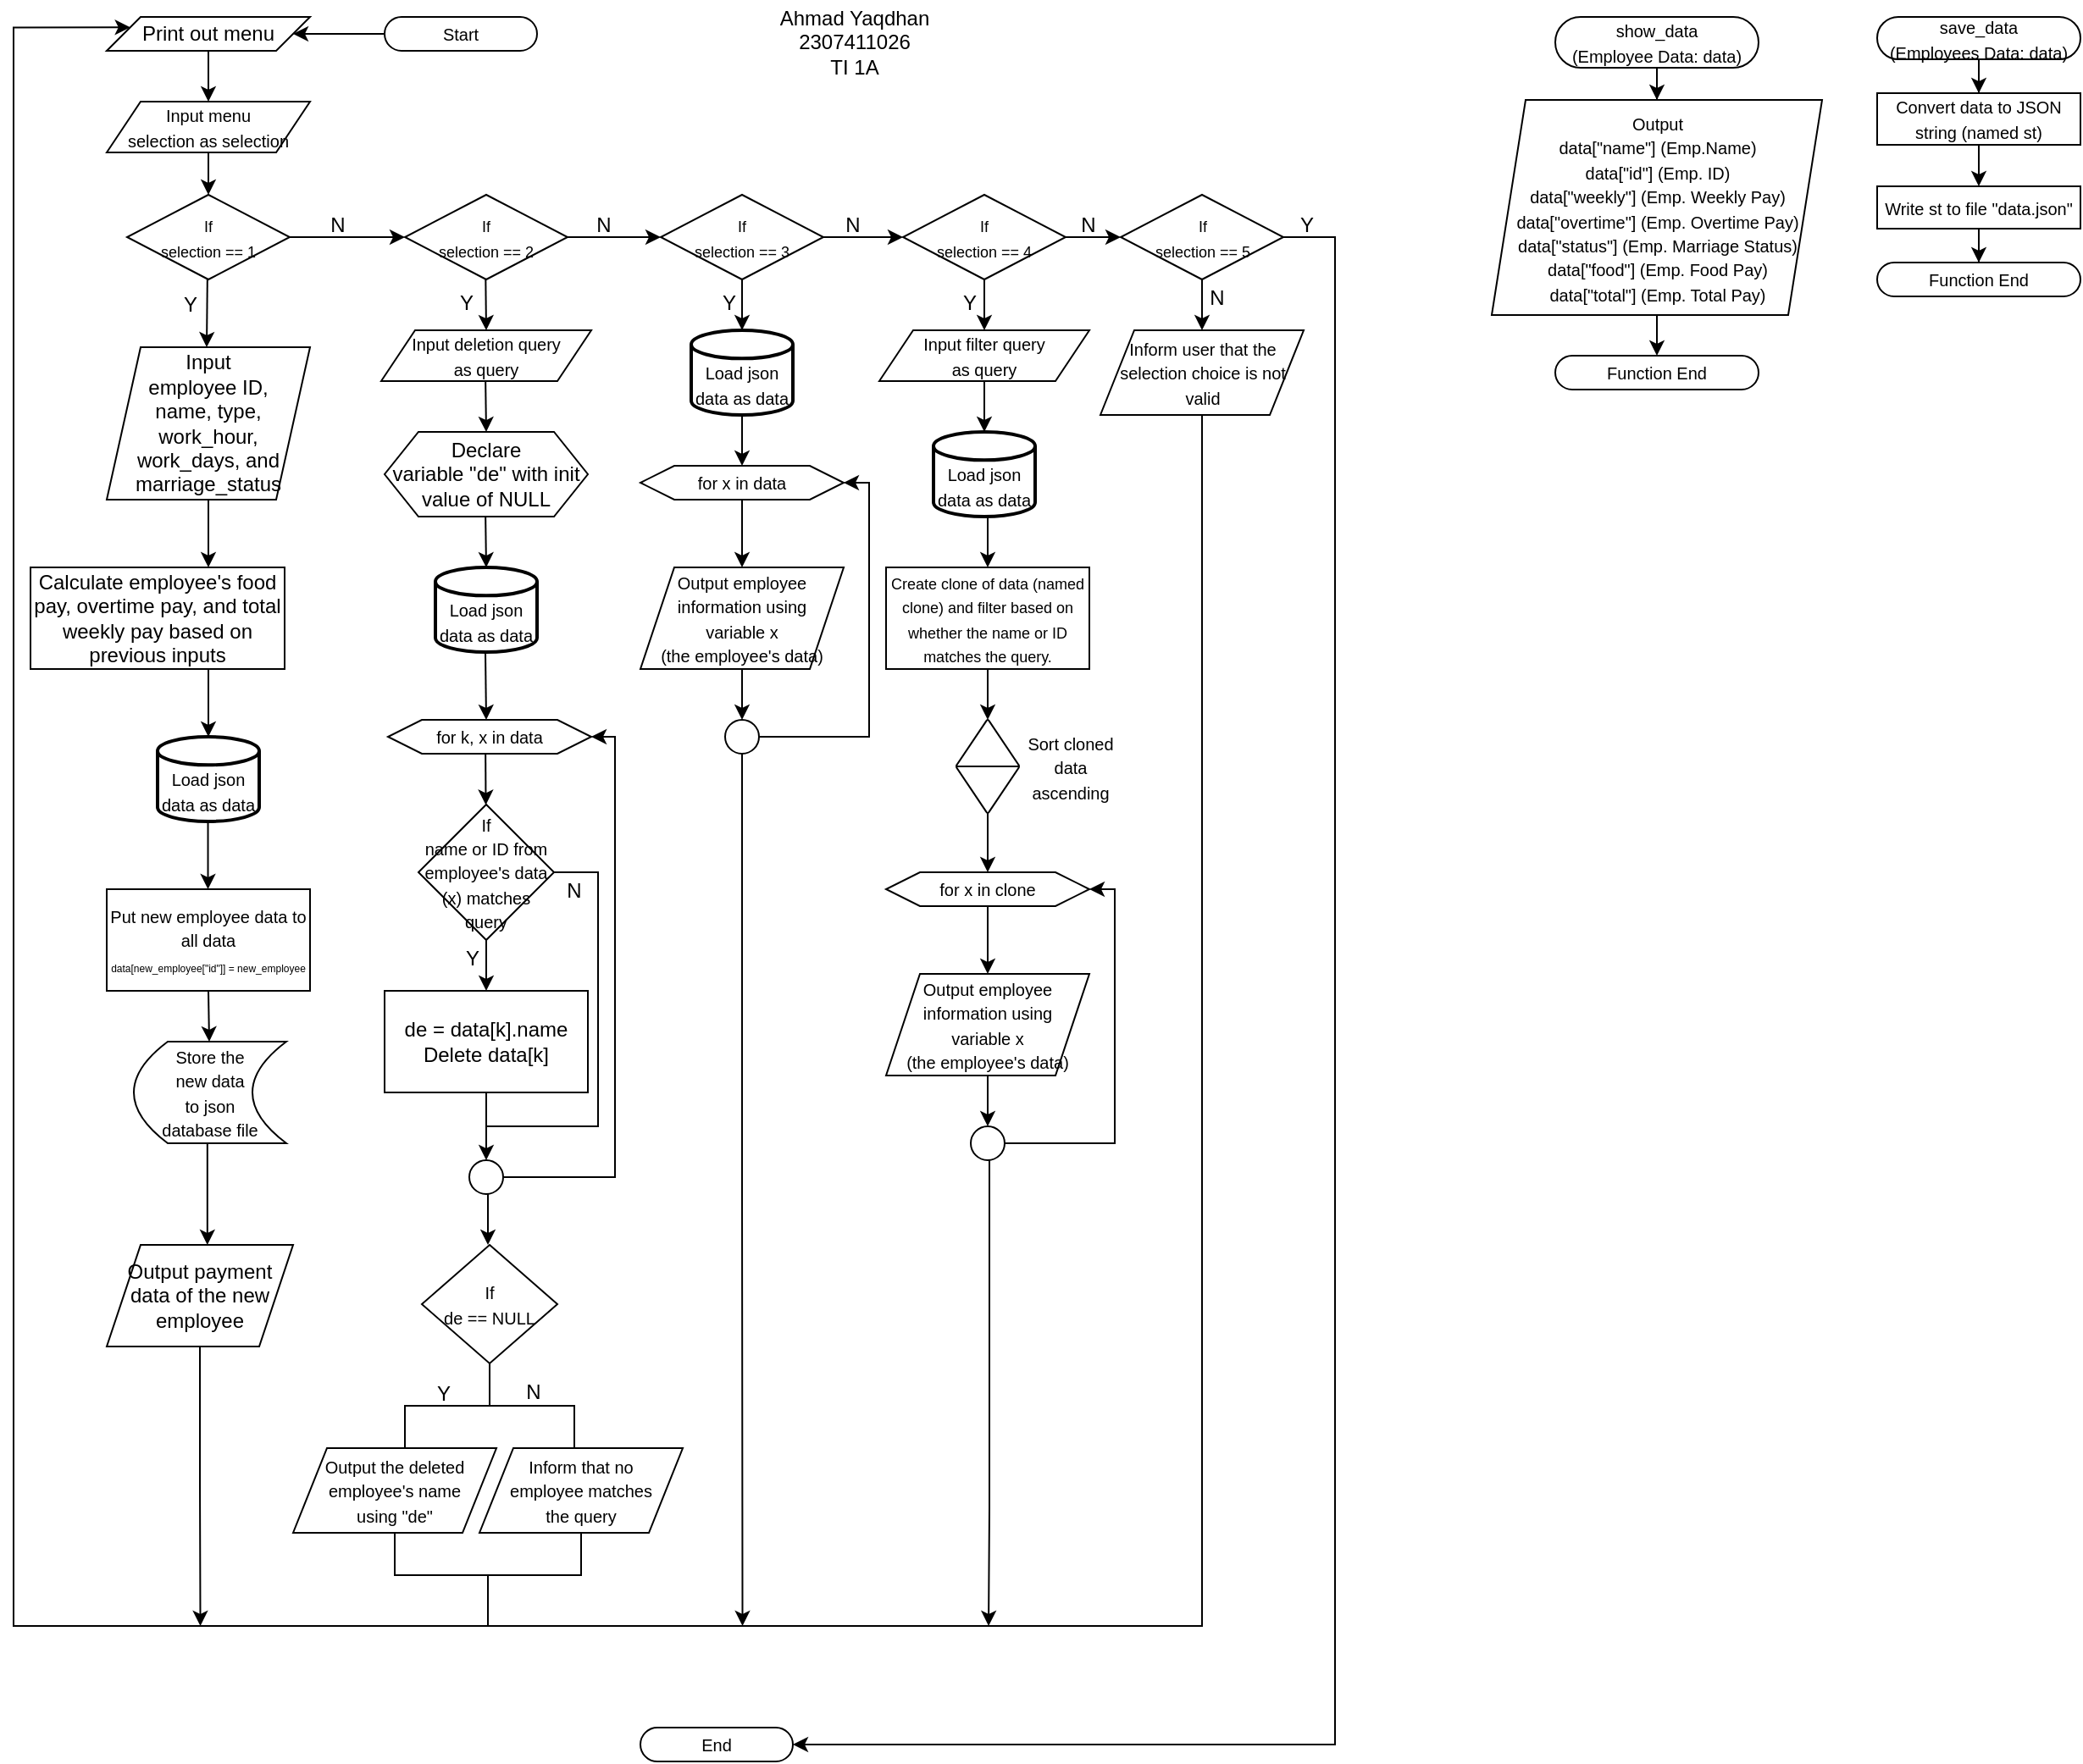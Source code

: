 <mxfile version="23.0.1" type="github">
  <diagram name="Page-1" id="g5vf6OMzk2YphPBEjc7Q">
    <mxGraphModel dx="746" dy="459" grid="1" gridSize="10" guides="1" tooltips="1" connect="1" arrows="1" fold="1" page="1" pageScale="1" pageWidth="850" pageHeight="1100" math="0" shadow="0">
      <root>
        <mxCell id="0" />
        <mxCell id="1" parent="0" />
        <mxCell id="uXukVriu2CetAiKTC-GG-57" style="edgeStyle=orthogonalEdgeStyle;rounded=0;orthogonalLoop=1;jettySize=auto;html=1;entryX=1;entryY=0.5;entryDx=0;entryDy=0;" parent="1" source="rys67WjG5bJZtzLIDpbC-2" target="rys67WjG5bJZtzLIDpbC-5" edge="1">
          <mxGeometry relative="1" as="geometry" />
        </mxCell>
        <mxCell id="rys67WjG5bJZtzLIDpbC-2" value="&lt;font style=&quot;font-size: 10px;&quot;&gt;Start&lt;/font&gt;" style="rounded=1;whiteSpace=wrap;html=1;arcSize=50;" parent="1" vertex="1">
          <mxGeometry x="229" y="40" width="90" height="20" as="geometry" />
        </mxCell>
        <mxCell id="uXukVriu2CetAiKTC-GG-55" style="edgeStyle=orthogonalEdgeStyle;rounded=0;orthogonalLoop=1;jettySize=auto;html=1;exitX=0.5;exitY=1;exitDx=0;exitDy=0;entryX=0.5;entryY=0;entryDx=0;entryDy=0;" parent="1" source="rys67WjG5bJZtzLIDpbC-4" target="rys67WjG5bJZtzLIDpbC-9" edge="1">
          <mxGeometry relative="1" as="geometry" />
        </mxCell>
        <mxCell id="rys67WjG5bJZtzLIDpbC-4" value="&lt;font style=&quot;font-size: 10px;&quot;&gt;Input menu&lt;br&gt;selection as selection&lt;/font&gt;" style="shape=parallelogram;perimeter=parallelogramPerimeter;whiteSpace=wrap;html=1;fixedSize=1;" parent="1" vertex="1">
          <mxGeometry x="65" y="90" width="120" height="30" as="geometry" />
        </mxCell>
        <mxCell id="uXukVriu2CetAiKTC-GG-56" style="edgeStyle=orthogonalEdgeStyle;rounded=0;orthogonalLoop=1;jettySize=auto;html=1;" parent="1" source="rys67WjG5bJZtzLIDpbC-5" target="rys67WjG5bJZtzLIDpbC-4" edge="1">
          <mxGeometry relative="1" as="geometry" />
        </mxCell>
        <mxCell id="rys67WjG5bJZtzLIDpbC-5" value="Print out menu" style="shape=parallelogram;perimeter=parallelogramPerimeter;whiteSpace=wrap;html=1;fixedSize=1;" parent="1" vertex="1">
          <mxGeometry x="65" y="40" width="120" height="20" as="geometry" />
        </mxCell>
        <mxCell id="rys67WjG5bJZtzLIDpbC-9" value="&lt;font style=&quot;font-size: 9px;&quot;&gt;If&lt;br&gt;selection == 1&lt;/font&gt;" style="rhombus;whiteSpace=wrap;html=1;" parent="1" vertex="1">
          <mxGeometry x="77" y="145" width="96" height="50" as="geometry" />
        </mxCell>
        <mxCell id="rys67WjG5bJZtzLIDpbC-11" value="&lt;font style=&quot;font-size: 9px;&quot;&gt;If&lt;br&gt;selection == 2&lt;/font&gt;" style="rhombus;whiteSpace=wrap;html=1;" parent="1" vertex="1">
          <mxGeometry x="241" y="145" width="96" height="50" as="geometry" />
        </mxCell>
        <mxCell id="rys67WjG5bJZtzLIDpbC-12" value="&lt;font style=&quot;font-size: 9px;&quot;&gt;If&lt;br&gt;selection == 3&lt;/font&gt;" style="rhombus;whiteSpace=wrap;html=1;" parent="1" vertex="1">
          <mxGeometry x="392" y="145" width="96" height="50" as="geometry" />
        </mxCell>
        <mxCell id="uXukVriu2CetAiKTC-GG-50" style="edgeStyle=orthogonalEdgeStyle;rounded=0;orthogonalLoop=1;jettySize=auto;html=1;exitX=0.5;exitY=1;exitDx=0;exitDy=0;entryX=0.5;entryY=0;entryDx=0;entryDy=0;" parent="1" source="rys67WjG5bJZtzLIDpbC-13" target="uXukVriu2CetAiKTC-GG-48" edge="1">
          <mxGeometry relative="1" as="geometry" />
        </mxCell>
        <mxCell id="uXukVriu2CetAiKTC-GG-70" style="edgeStyle=orthogonalEdgeStyle;rounded=0;orthogonalLoop=1;jettySize=auto;html=1;entryX=0;entryY=0.5;entryDx=0;entryDy=0;" parent="1" source="rys67WjG5bJZtzLIDpbC-13" target="rys67WjG5bJZtzLIDpbC-18" edge="1">
          <mxGeometry relative="1" as="geometry" />
        </mxCell>
        <mxCell id="rys67WjG5bJZtzLIDpbC-13" value="&lt;font style=&quot;font-size: 9px;&quot;&gt;If&lt;br&gt;selection == 4&lt;/font&gt;" style="rhombus;whiteSpace=wrap;html=1;" parent="1" vertex="1">
          <mxGeometry x="535" y="145" width="96" height="50" as="geometry" />
        </mxCell>
        <mxCell id="rys67WjG5bJZtzLIDpbC-14" value="" style="endArrow=classic;html=1;rounded=0;exitX=1;exitY=0.5;exitDx=0;exitDy=0;entryX=0;entryY=0.5;entryDx=0;entryDy=0;" parent="1" source="rys67WjG5bJZtzLIDpbC-9" target="rys67WjG5bJZtzLIDpbC-11" edge="1">
          <mxGeometry width="50" height="50" relative="1" as="geometry">
            <mxPoint x="205" y="170" as="sourcePoint" />
            <mxPoint x="255" y="125" as="targetPoint" />
          </mxGeometry>
        </mxCell>
        <mxCell id="rys67WjG5bJZtzLIDpbC-15" value="" style="endArrow=classic;html=1;rounded=0;exitX=1;exitY=0.5;exitDx=0;exitDy=0;entryX=0;entryY=0.5;entryDx=0;entryDy=0;" parent="1" source="rys67WjG5bJZtzLIDpbC-11" target="rys67WjG5bJZtzLIDpbC-12" edge="1">
          <mxGeometry width="50" height="50" relative="1" as="geometry">
            <mxPoint x="357" y="195" as="sourcePoint" />
            <mxPoint x="407" y="145" as="targetPoint" />
          </mxGeometry>
        </mxCell>
        <mxCell id="rys67WjG5bJZtzLIDpbC-16" value="" style="endArrow=classic;html=1;rounded=0;exitX=1;exitY=0.5;exitDx=0;exitDy=0;entryX=0;entryY=0.5;entryDx=0;entryDy=0;" parent="1" source="rys67WjG5bJZtzLIDpbC-12" target="rys67WjG5bJZtzLIDpbC-13" edge="1">
          <mxGeometry width="50" height="50" relative="1" as="geometry">
            <mxPoint x="463" y="175" as="sourcePoint" />
            <mxPoint x="513" y="125" as="targetPoint" />
          </mxGeometry>
        </mxCell>
        <mxCell id="uXukVriu2CetAiKTC-GG-76" style="edgeStyle=orthogonalEdgeStyle;rounded=0;orthogonalLoop=1;jettySize=auto;html=1;entryX=0.5;entryY=0;entryDx=0;entryDy=0;" parent="1" source="rys67WjG5bJZtzLIDpbC-18" target="uXukVriu2CetAiKTC-GG-75" edge="1">
          <mxGeometry relative="1" as="geometry" />
        </mxCell>
        <mxCell id="uXukVriu2CetAiKTC-GG-88" style="edgeStyle=orthogonalEdgeStyle;rounded=0;orthogonalLoop=1;jettySize=auto;html=1;exitX=1;exitY=0.5;exitDx=0;exitDy=0;entryX=1;entryY=0.5;entryDx=0;entryDy=0;" parent="1" source="rys67WjG5bJZtzLIDpbC-18" target="rys67WjG5bJZtzLIDpbC-20" edge="1">
          <mxGeometry relative="1" as="geometry">
            <Array as="points">
              <mxPoint x="790" y="170" />
              <mxPoint x="790" y="1060" />
            </Array>
          </mxGeometry>
        </mxCell>
        <mxCell id="rys67WjG5bJZtzLIDpbC-18" value="&lt;font style=&quot;font-size: 9px;&quot;&gt;If&lt;br&gt;selection == 5&lt;/font&gt;" style="rhombus;whiteSpace=wrap;html=1;" parent="1" vertex="1">
          <mxGeometry x="663.5" y="145" width="96" height="50" as="geometry" />
        </mxCell>
        <mxCell id="rys67WjG5bJZtzLIDpbC-20" value="&lt;font style=&quot;font-size: 10px;&quot;&gt;End&lt;/font&gt;" style="rounded=1;whiteSpace=wrap;html=1;arcSize=50;" parent="1" vertex="1">
          <mxGeometry x="380" y="1050" width="90" height="20" as="geometry" />
        </mxCell>
        <mxCell id="rys67WjG5bJZtzLIDpbC-21" value="" style="endArrow=classic;html=1;rounded=0;" parent="1" edge="1">
          <mxGeometry width="50" height="50" relative="1" as="geometry">
            <mxPoint x="124.41" y="195" as="sourcePoint" />
            <mxPoint x="124" y="235" as="targetPoint" />
          </mxGeometry>
        </mxCell>
        <mxCell id="rys67WjG5bJZtzLIDpbC-22" value="Input&lt;br&gt;employee ID,&lt;br&gt;name, type, work_hour, work_days, and marriage_status" style="shape=parallelogram;perimeter=parallelogramPerimeter;whiteSpace=wrap;html=1;fixedSize=1;" parent="1" vertex="1">
          <mxGeometry x="65" y="235" width="120" height="90" as="geometry" />
        </mxCell>
        <mxCell id="rys67WjG5bJZtzLIDpbC-23" value="" style="endArrow=classic;html=1;rounded=0;exitX=0.5;exitY=1;exitDx=0;exitDy=0;entryX=0.5;entryY=0;entryDx=0;entryDy=0;" parent="1" source="rys67WjG5bJZtzLIDpbC-22" edge="1">
          <mxGeometry width="50" height="50" relative="1" as="geometry">
            <mxPoint x="115" y="335" as="sourcePoint" />
            <mxPoint x="125" y="365" as="targetPoint" />
          </mxGeometry>
        </mxCell>
        <mxCell id="rys67WjG5bJZtzLIDpbC-25" value="Calculate employee&#39;s food pay, overtime pay, and total weekly pay based on previous inputs" style="rounded=0;whiteSpace=wrap;html=1;" parent="1" vertex="1">
          <mxGeometry x="20" y="365" width="150" height="60" as="geometry" />
        </mxCell>
        <mxCell id="rys67WjG5bJZtzLIDpbC-26" value="" style="endArrow=classic;html=1;rounded=0;exitX=0.5;exitY=1;exitDx=0;exitDy=0;entryX=0.5;entryY=0;entryDx=0;entryDy=0;entryPerimeter=0;" parent="1" target="rys67WjG5bJZtzLIDpbC-29" edge="1">
          <mxGeometry width="50" height="50" relative="1" as="geometry">
            <mxPoint x="125" y="425" as="sourcePoint" />
            <mxPoint x="125" y="465" as="targetPoint" />
          </mxGeometry>
        </mxCell>
        <mxCell id="rys67WjG5bJZtzLIDpbC-29" value="&lt;font style=&quot;font-size: 10px;&quot;&gt;&lt;br&gt;Load json data as data&lt;/font&gt;" style="strokeWidth=2;html=1;shape=mxgraph.flowchart.database;whiteSpace=wrap;" parent="1" vertex="1">
          <mxGeometry x="95" y="465" width="60" height="50" as="geometry" />
        </mxCell>
        <mxCell id="rys67WjG5bJZtzLIDpbC-31" value="" style="endArrow=classic;html=1;rounded=0;" parent="1" edge="1">
          <mxGeometry width="50" height="50" relative="1" as="geometry">
            <mxPoint x="124.76" y="515" as="sourcePoint" />
            <mxPoint x="124.76" y="555" as="targetPoint" />
          </mxGeometry>
        </mxCell>
        <mxCell id="rys67WjG5bJZtzLIDpbC-32" value="&lt;font style=&quot;&quot;&gt;&lt;span style=&quot;font-size: 10px;&quot;&gt;Put new employee data to all data&lt;/span&gt;&lt;br&gt;&lt;font style=&quot;font-size: 6px;&quot;&gt;data[new_employee[&quot;id&quot;]] = new_employee&lt;/font&gt;&lt;/font&gt;" style="rounded=0;whiteSpace=wrap;html=1;" parent="1" vertex="1">
          <mxGeometry x="65" y="555" width="120" height="60" as="geometry" />
        </mxCell>
        <mxCell id="rys67WjG5bJZtzLIDpbC-33" value="" style="endArrow=classic;html=1;rounded=0;exitX=0.5;exitY=1;exitDx=0;exitDy=0;" parent="1" source="rys67WjG5bJZtzLIDpbC-32" target="rys67WjG5bJZtzLIDpbC-34" edge="1">
          <mxGeometry width="50" height="50" relative="1" as="geometry">
            <mxPoint x="115" y="675" as="sourcePoint" />
            <mxPoint x="125" y="645" as="targetPoint" />
          </mxGeometry>
        </mxCell>
        <mxCell id="rys67WjG5bJZtzLIDpbC-34" value="&lt;font style=&quot;font-size: 10px;&quot;&gt;Store the&lt;br&gt;new data&lt;br&gt;to json&lt;br&gt;database file&lt;/font&gt;" style="shape=dataStorage;whiteSpace=wrap;html=1;fixedSize=1;" parent="1" vertex="1">
          <mxGeometry x="81" y="645" width="90" height="60" as="geometry" />
        </mxCell>
        <mxCell id="rys67WjG5bJZtzLIDpbC-35" value="" style="endArrow=classic;html=1;rounded=0;entryX=0.54;entryY=0;entryDx=0;entryDy=0;entryPerimeter=0;" parent="1" target="rys67WjG5bJZtzLIDpbC-37" edge="1">
          <mxGeometry width="50" height="50" relative="1" as="geometry">
            <mxPoint x="124.41" y="705" as="sourcePoint" />
            <mxPoint x="124.41" y="755" as="targetPoint" />
          </mxGeometry>
        </mxCell>
        <mxCell id="uXukVriu2CetAiKTC-GG-87" style="edgeStyle=orthogonalEdgeStyle;rounded=0;orthogonalLoop=1;jettySize=auto;html=1;exitX=0.5;exitY=1;exitDx=0;exitDy=0;" parent="1" source="rys67WjG5bJZtzLIDpbC-37" edge="1">
          <mxGeometry relative="1" as="geometry">
            <mxPoint x="120.263" y="990" as="targetPoint" />
          </mxGeometry>
        </mxCell>
        <mxCell id="rys67WjG5bJZtzLIDpbC-37" value="Output payment data of the new employee" style="shape=parallelogram;perimeter=parallelogramPerimeter;whiteSpace=wrap;html=1;fixedSize=1;" parent="1" vertex="1">
          <mxGeometry x="65" y="765" width="110" height="60" as="geometry" />
        </mxCell>
        <mxCell id="rys67WjG5bJZtzLIDpbC-39" value="Y" style="text;html=1;strokeColor=none;fillColor=none;align=center;verticalAlign=middle;whiteSpace=wrap;rounded=0;" parent="1" vertex="1">
          <mxGeometry x="107" y="195" width="15" height="30" as="geometry" />
        </mxCell>
        <mxCell id="rys67WjG5bJZtzLIDpbC-41" value="N" style="text;html=1;strokeColor=none;fillColor=none;align=center;verticalAlign=middle;whiteSpace=wrap;rounded=0;" parent="1" vertex="1">
          <mxGeometry x="194" y="153" width="15" height="20" as="geometry" />
        </mxCell>
        <mxCell id="rys67WjG5bJZtzLIDpbC-43" value="" style="endArrow=classic;html=1;rounded=0;" parent="1" edge="1">
          <mxGeometry width="50" height="50" relative="1" as="geometry">
            <mxPoint x="288.66" y="195" as="sourcePoint" />
            <mxPoint x="289" y="225" as="targetPoint" />
          </mxGeometry>
        </mxCell>
        <mxCell id="rys67WjG5bJZtzLIDpbC-44" value="&lt;font style=&quot;font-size: 10px;&quot;&gt;Input deletion query&lt;br&gt;as query&lt;/font&gt;" style="shape=parallelogram;perimeter=parallelogramPerimeter;whiteSpace=wrap;html=1;fixedSize=1;" parent="1" vertex="1">
          <mxGeometry x="227" y="225" width="124" height="30" as="geometry" />
        </mxCell>
        <mxCell id="rys67WjG5bJZtzLIDpbC-45" value="" style="endArrow=classic;html=1;rounded=0;entryX=0.5;entryY=0;entryDx=0;entryDy=0;" parent="1" target="rys67WjG5bJZtzLIDpbC-47" edge="1">
          <mxGeometry width="50" height="50" relative="1" as="geometry">
            <mxPoint x="288.58" y="255" as="sourcePoint" />
            <mxPoint x="289" y="285" as="targetPoint" />
          </mxGeometry>
        </mxCell>
        <mxCell id="rys67WjG5bJZtzLIDpbC-47" value="Declare&lt;br&gt;variable &quot;de&quot; with init value of NULL" style="shape=hexagon;perimeter=hexagonPerimeter2;whiteSpace=wrap;html=1;fixedSize=1;" parent="1" vertex="1">
          <mxGeometry x="229" y="285" width="120" height="50" as="geometry" />
        </mxCell>
        <mxCell id="rys67WjG5bJZtzLIDpbC-48" value="" style="endArrow=classic;html=1;rounded=0;" parent="1" edge="1">
          <mxGeometry width="50" height="50" relative="1" as="geometry">
            <mxPoint x="288.58" y="335" as="sourcePoint" />
            <mxPoint x="289" y="365" as="targetPoint" />
          </mxGeometry>
        </mxCell>
        <mxCell id="rys67WjG5bJZtzLIDpbC-49" value="&lt;font style=&quot;font-size: 10px;&quot;&gt;&lt;br&gt;Load json data as data&lt;/font&gt;" style="strokeWidth=2;html=1;shape=mxgraph.flowchart.database;whiteSpace=wrap;" parent="1" vertex="1">
          <mxGeometry x="259" y="365" width="60" height="50" as="geometry" />
        </mxCell>
        <mxCell id="uXukVriu2CetAiKTC-GG-1" value="" style="endArrow=classic;html=1;rounded=0;" parent="1" edge="1">
          <mxGeometry width="50" height="50" relative="1" as="geometry">
            <mxPoint x="288.5" y="415" as="sourcePoint" />
            <mxPoint x="289" y="455" as="targetPoint" />
          </mxGeometry>
        </mxCell>
        <mxCell id="uXukVriu2CetAiKTC-GG-2" value="&lt;font style=&quot;font-size: 10px;&quot;&gt;for k, x in data&lt;/font&gt;" style="shape=hexagon;perimeter=hexagonPerimeter2;whiteSpace=wrap;html=1;fixedSize=1;" parent="1" vertex="1">
          <mxGeometry x="231" y="455" width="120" height="20" as="geometry" />
        </mxCell>
        <mxCell id="uXukVriu2CetAiKTC-GG-3" value="" style="endArrow=classic;html=1;rounded=0;" parent="1" target="uXukVriu2CetAiKTC-GG-4" edge="1">
          <mxGeometry width="50" height="50" relative="1" as="geometry">
            <mxPoint x="288.58" y="475" as="sourcePoint" />
            <mxPoint x="288.58" y="515" as="targetPoint" />
          </mxGeometry>
        </mxCell>
        <mxCell id="uXukVriu2CetAiKTC-GG-4" value="&lt;font style=&quot;font-size: 10px;&quot;&gt;If&lt;br&gt;name or ID from employee&#39;s data (x) matches query&lt;/font&gt;" style="rhombus;whiteSpace=wrap;html=1;" parent="1" vertex="1">
          <mxGeometry x="249.0" y="505" width="80" height="80" as="geometry" />
        </mxCell>
        <mxCell id="uXukVriu2CetAiKTC-GG-8" value="Y" style="text;html=1;strokeColor=none;fillColor=none;align=center;verticalAlign=middle;whiteSpace=wrap;rounded=0;" parent="1" vertex="1">
          <mxGeometry x="272" y="581" width="18" height="30" as="geometry" />
        </mxCell>
        <mxCell id="uXukVriu2CetAiKTC-GG-9" value="" style="endArrow=classic;html=1;rounded=0;exitX=0.5;exitY=1;exitDx=0;exitDy=0;entryX=0.5;entryY=0;entryDx=0;entryDy=0;" parent="1" source="uXukVriu2CetAiKTC-GG-4" target="uXukVriu2CetAiKTC-GG-16" edge="1">
          <mxGeometry width="50" height="50" relative="1" as="geometry">
            <mxPoint x="288.58" y="595" as="sourcePoint" />
            <mxPoint x="288.58" y="635" as="targetPoint" />
          </mxGeometry>
        </mxCell>
        <mxCell id="uXukVriu2CetAiKTC-GG-16" value="de = data[k].name&lt;br&gt;Delete data[k]" style="rounded=0;whiteSpace=wrap;html=1;" parent="1" vertex="1">
          <mxGeometry x="229" y="615" width="120" height="60" as="geometry" />
        </mxCell>
        <mxCell id="uXukVriu2CetAiKTC-GG-17" value="" style="endArrow=classic;html=1;rounded=0;exitX=0.5;exitY=1;exitDx=0;exitDy=0;entryX=0.5;entryY=0;entryDx=0;entryDy=0;" parent="1" source="uXukVriu2CetAiKTC-GG-16" target="uXukVriu2CetAiKTC-GG-18" edge="1">
          <mxGeometry width="50" height="50" relative="1" as="geometry">
            <mxPoint x="288.58" y="695" as="sourcePoint" />
            <mxPoint x="289" y="735" as="targetPoint" />
          </mxGeometry>
        </mxCell>
        <mxCell id="uXukVriu2CetAiKTC-GG-18" value="" style="ellipse;whiteSpace=wrap;html=1;aspect=fixed;" parent="1" vertex="1">
          <mxGeometry x="279" y="715" width="20" height="20" as="geometry" />
        </mxCell>
        <mxCell id="uXukVriu2CetAiKTC-GG-20" value="" style="endArrow=none;html=1;rounded=0;exitX=1;exitY=0.5;exitDx=0;exitDy=0;" parent="1" source="uXukVriu2CetAiKTC-GG-4" edge="1">
          <mxGeometry width="50" height="50" relative="1" as="geometry">
            <mxPoint x="333" y="555" as="sourcePoint" />
            <mxPoint x="289" y="695" as="targetPoint" />
            <Array as="points">
              <mxPoint x="355" y="545" />
              <mxPoint x="355" y="695" />
            </Array>
          </mxGeometry>
        </mxCell>
        <mxCell id="uXukVriu2CetAiKTC-GG-21" value="" style="endArrow=classic;html=1;rounded=0;entryX=1;entryY=0.5;entryDx=0;entryDy=0;exitX=1;exitY=0.5;exitDx=0;exitDy=0;" parent="1" source="uXukVriu2CetAiKTC-GG-18" target="uXukVriu2CetAiKTC-GG-2" edge="1">
          <mxGeometry width="50" height="50" relative="1" as="geometry">
            <mxPoint x="299" y="745" as="sourcePoint" />
            <mxPoint x="349" y="695" as="targetPoint" />
            <Array as="points">
              <mxPoint x="365" y="725" />
              <mxPoint x="365" y="465" />
            </Array>
          </mxGeometry>
        </mxCell>
        <mxCell id="uXukVriu2CetAiKTC-GG-23" value="" style="endArrow=classic;html=1;rounded=0;" parent="1" edge="1">
          <mxGeometry width="50" height="50" relative="1" as="geometry">
            <mxPoint x="290" y="735" as="sourcePoint" />
            <mxPoint x="290" y="765" as="targetPoint" />
          </mxGeometry>
        </mxCell>
        <mxCell id="uXukVriu2CetAiKTC-GG-24" value="N" style="text;html=1;strokeColor=none;fillColor=none;align=center;verticalAlign=middle;whiteSpace=wrap;rounded=0;" parent="1" vertex="1">
          <mxGeometry x="332" y="541" width="18" height="30" as="geometry" />
        </mxCell>
        <mxCell id="uXukVriu2CetAiKTC-GG-28" value="&lt;font style=&quot;font-size: 10px;&quot;&gt;If&lt;br&gt;de == NULL&lt;/font&gt;" style="rhombus;whiteSpace=wrap;html=1;" parent="1" vertex="1">
          <mxGeometry x="251" y="765" width="80" height="70" as="geometry" />
        </mxCell>
        <mxCell id="uXukVriu2CetAiKTC-GG-30" value="" style="strokeWidth=1;html=1;shape=mxgraph.flowchart.annotation_2;align=left;labelPosition=right;pointerEvents=1;rotation=90;" parent="1" vertex="1">
          <mxGeometry x="266" y="810" width="50" height="100" as="geometry" />
        </mxCell>
        <mxCell id="uXukVriu2CetAiKTC-GG-31" value="Y" style="text;html=1;strokeColor=none;fillColor=none;align=center;verticalAlign=middle;whiteSpace=wrap;rounded=0;" parent="1" vertex="1">
          <mxGeometry x="234" y="838" width="60" height="30" as="geometry" />
        </mxCell>
        <mxCell id="uXukVriu2CetAiKTC-GG-32" value="N" style="text;html=1;strokeColor=none;fillColor=none;align=center;verticalAlign=middle;whiteSpace=wrap;rounded=0;" parent="1" vertex="1">
          <mxGeometry x="287" y="837" width="60" height="30" as="geometry" />
        </mxCell>
        <mxCell id="uXukVriu2CetAiKTC-GG-33" value="&lt;font style=&quot;font-size: 10px;&quot;&gt;Output the deleted employee&#39;s name&lt;br&gt;using &quot;de&quot;&lt;/font&gt;" style="shape=parallelogram;perimeter=parallelogramPerimeter;whiteSpace=wrap;html=1;fixedSize=1;" parent="1" vertex="1">
          <mxGeometry x="175" y="885" width="120" height="50" as="geometry" />
        </mxCell>
        <mxCell id="uXukVriu2CetAiKTC-GG-35" value="&lt;span style=&quot;font-size: 10px;&quot;&gt;Inform that no&lt;br&gt;employee matches&lt;br&gt;the query&lt;/span&gt;" style="shape=parallelogram;perimeter=parallelogramPerimeter;whiteSpace=wrap;html=1;fixedSize=1;" parent="1" vertex="1">
          <mxGeometry x="285" y="885" width="120" height="50" as="geometry" />
        </mxCell>
        <mxCell id="uXukVriu2CetAiKTC-GG-36" value="&lt;font style=&quot;font-size: 10px;&quot;&gt;&lt;br&gt;Load json data as data&lt;/font&gt;" style="strokeWidth=2;html=1;shape=mxgraph.flowchart.database;whiteSpace=wrap;" parent="1" vertex="1">
          <mxGeometry x="410" y="225" width="60" height="50" as="geometry" />
        </mxCell>
        <mxCell id="uXukVriu2CetAiKTC-GG-37" value="" style="endArrow=classic;html=1;rounded=0;entryX=0.5;entryY=0;entryDx=0;entryDy=0;entryPerimeter=0;exitX=0.5;exitY=1;exitDx=0;exitDy=0;" parent="1" source="rys67WjG5bJZtzLIDpbC-12" target="uXukVriu2CetAiKTC-GG-36" edge="1">
          <mxGeometry width="50" height="50" relative="1" as="geometry">
            <mxPoint x="395" y="235" as="sourcePoint" />
            <mxPoint x="445" y="185" as="targetPoint" />
          </mxGeometry>
        </mxCell>
        <mxCell id="uXukVriu2CetAiKTC-GG-38" value="" style="endArrow=classic;html=1;rounded=0;" parent="1" edge="1">
          <mxGeometry width="50" height="50" relative="1" as="geometry">
            <mxPoint x="440" y="275" as="sourcePoint" />
            <mxPoint x="440" y="305" as="targetPoint" />
          </mxGeometry>
        </mxCell>
        <mxCell id="uXukVriu2CetAiKTC-GG-39" value="&lt;font style=&quot;font-size: 10px;&quot;&gt;for x in data&lt;/font&gt;" style="shape=hexagon;perimeter=hexagonPerimeter2;whiteSpace=wrap;html=1;fixedSize=1;" parent="1" vertex="1">
          <mxGeometry x="380" y="305" width="120" height="20" as="geometry" />
        </mxCell>
        <mxCell id="uXukVriu2CetAiKTC-GG-40" value="" style="endArrow=classic;html=1;rounded=0;" parent="1" edge="1">
          <mxGeometry width="50" height="50" relative="1" as="geometry">
            <mxPoint x="440" y="325" as="sourcePoint" />
            <mxPoint x="440" y="365" as="targetPoint" />
          </mxGeometry>
        </mxCell>
        <mxCell id="uXukVriu2CetAiKTC-GG-45" style="edgeStyle=orthogonalEdgeStyle;rounded=0;orthogonalLoop=1;jettySize=auto;html=1;exitX=0.5;exitY=1;exitDx=0;exitDy=0;entryX=0.5;entryY=0;entryDx=0;entryDy=0;" parent="1" source="uXukVriu2CetAiKTC-GG-41" target="uXukVriu2CetAiKTC-GG-42" edge="1">
          <mxGeometry relative="1" as="geometry" />
        </mxCell>
        <mxCell id="uXukVriu2CetAiKTC-GG-41" value="&lt;font style=&quot;font-size: 10px;&quot;&gt;Output employee information using&lt;br&gt;variable x&lt;br&gt;(the employee&#39;s data)&lt;/font&gt;" style="shape=parallelogram;perimeter=parallelogramPerimeter;whiteSpace=wrap;html=1;fixedSize=1;" parent="1" vertex="1">
          <mxGeometry x="380" y="365" width="120" height="60" as="geometry" />
        </mxCell>
        <mxCell id="uXukVriu2CetAiKTC-GG-46" style="edgeStyle=orthogonalEdgeStyle;rounded=0;orthogonalLoop=1;jettySize=auto;html=1;exitX=1;exitY=0.5;exitDx=0;exitDy=0;entryX=1;entryY=0.5;entryDx=0;entryDy=0;" parent="1" source="uXukVriu2CetAiKTC-GG-42" target="uXukVriu2CetAiKTC-GG-39" edge="1">
          <mxGeometry relative="1" as="geometry">
            <Array as="points">
              <mxPoint x="515" y="465" />
              <mxPoint x="515" y="315" />
            </Array>
          </mxGeometry>
        </mxCell>
        <mxCell id="uXukVriu2CetAiKTC-GG-86" style="edgeStyle=orthogonalEdgeStyle;rounded=0;orthogonalLoop=1;jettySize=auto;html=1;exitX=0.5;exitY=1;exitDx=0;exitDy=0;" parent="1" source="uXukVriu2CetAiKTC-GG-42" edge="1">
          <mxGeometry relative="1" as="geometry">
            <mxPoint x="440.263" y="990" as="targetPoint" />
          </mxGeometry>
        </mxCell>
        <mxCell id="uXukVriu2CetAiKTC-GG-42" value="" style="ellipse;whiteSpace=wrap;html=1;aspect=fixed;" parent="1" vertex="1">
          <mxGeometry x="430" y="455" width="20" height="20" as="geometry" />
        </mxCell>
        <mxCell id="uXukVriu2CetAiKTC-GG-48" value="&lt;font style=&quot;font-size: 10px;&quot;&gt;Input filter query&lt;br&gt;as query&lt;/font&gt;" style="shape=parallelogram;perimeter=parallelogramPerimeter;whiteSpace=wrap;html=1;fixedSize=1;" parent="1" vertex="1">
          <mxGeometry x="521" y="225" width="124" height="30" as="geometry" />
        </mxCell>
        <mxCell id="uXukVriu2CetAiKTC-GG-54" style="edgeStyle=orthogonalEdgeStyle;rounded=0;orthogonalLoop=1;jettySize=auto;html=1;exitX=0.5;exitY=1;exitDx=0;exitDy=0;exitPerimeter=0;entryX=0.5;entryY=0;entryDx=0;entryDy=0;" parent="1" source="uXukVriu2CetAiKTC-GG-51" target="uXukVriu2CetAiKTC-GG-53" edge="1">
          <mxGeometry relative="1" as="geometry" />
        </mxCell>
        <mxCell id="uXukVriu2CetAiKTC-GG-51" value="&lt;font style=&quot;font-size: 10px;&quot;&gt;&lt;br&gt;Load json data as data&lt;/font&gt;" style="strokeWidth=2;html=1;shape=mxgraph.flowchart.database;whiteSpace=wrap;" parent="1" vertex="1">
          <mxGeometry x="553" y="285" width="60" height="50" as="geometry" />
        </mxCell>
        <mxCell id="uXukVriu2CetAiKTC-GG-52" style="edgeStyle=orthogonalEdgeStyle;rounded=0;orthogonalLoop=1;jettySize=auto;html=1;exitX=0.5;exitY=1;exitDx=0;exitDy=0;entryX=0.5;entryY=0;entryDx=0;entryDy=0;entryPerimeter=0;" parent="1" source="uXukVriu2CetAiKTC-GG-48" target="uXukVriu2CetAiKTC-GG-51" edge="1">
          <mxGeometry relative="1" as="geometry" />
        </mxCell>
        <mxCell id="uXukVriu2CetAiKTC-GG-53" value="&lt;font style=&quot;font-size: 9px;&quot;&gt;Create clone of data (named clone) and filter based on whether the name or ID matches the query.&lt;/font&gt;" style="rounded=0;whiteSpace=wrap;html=1;" parent="1" vertex="1">
          <mxGeometry x="525" y="365" width="120" height="60" as="geometry" />
        </mxCell>
        <mxCell id="uXukVriu2CetAiKTC-GG-69" style="edgeStyle=orthogonalEdgeStyle;rounded=0;orthogonalLoop=1;jettySize=auto;html=1;exitX=0.5;exitY=1;exitDx=0;exitDy=0;exitPerimeter=0;entryX=0.5;entryY=0;entryDx=0;entryDy=0;" parent="1" source="uXukVriu2CetAiKTC-GG-58" target="uXukVriu2CetAiKTC-GG-63" edge="1">
          <mxGeometry relative="1" as="geometry" />
        </mxCell>
        <mxCell id="uXukVriu2CetAiKTC-GG-58" value="" style="verticalLabelPosition=bottom;verticalAlign=top;html=1;shape=mxgraph.flowchart.sort;" parent="1" vertex="1">
          <mxGeometry x="566.5" y="455" width="37" height="55" as="geometry" />
        </mxCell>
        <mxCell id="uXukVriu2CetAiKTC-GG-60" value="&lt;font style=&quot;font-size: 10px;&quot;&gt;Sort cloned data&lt;br style=&quot;border-color: var(--border-color);&quot;&gt;&lt;span style=&quot;&quot;&gt;ascending&lt;/span&gt;&lt;/font&gt;" style="text;html=1;strokeColor=none;fillColor=none;align=center;verticalAlign=middle;whiteSpace=wrap;rounded=0;" parent="1" vertex="1">
          <mxGeometry x="603.5" y="467.5" width="60" height="30" as="geometry" />
        </mxCell>
        <mxCell id="uXukVriu2CetAiKTC-GG-61" style="edgeStyle=orthogonalEdgeStyle;rounded=0;orthogonalLoop=1;jettySize=auto;html=1;entryX=0.5;entryY=0;entryDx=0;entryDy=0;entryPerimeter=0;" parent="1" source="uXukVriu2CetAiKTC-GG-53" target="uXukVriu2CetAiKTC-GG-58" edge="1">
          <mxGeometry relative="1" as="geometry" />
        </mxCell>
        <mxCell id="uXukVriu2CetAiKTC-GG-63" value="&lt;font style=&quot;font-size: 10px;&quot;&gt;for x in clone&lt;/font&gt;" style="shape=hexagon;perimeter=hexagonPerimeter2;whiteSpace=wrap;html=1;fixedSize=1;" parent="1" vertex="1">
          <mxGeometry x="525" y="545" width="120" height="20" as="geometry" />
        </mxCell>
        <mxCell id="uXukVriu2CetAiKTC-GG-64" value="" style="endArrow=classic;html=1;rounded=0;" parent="1" edge="1">
          <mxGeometry width="50" height="50" relative="1" as="geometry">
            <mxPoint x="585" y="565" as="sourcePoint" />
            <mxPoint x="585" y="605" as="targetPoint" />
          </mxGeometry>
        </mxCell>
        <mxCell id="uXukVriu2CetAiKTC-GG-65" style="edgeStyle=orthogonalEdgeStyle;rounded=0;orthogonalLoop=1;jettySize=auto;html=1;exitX=0.5;exitY=1;exitDx=0;exitDy=0;entryX=0.5;entryY=0;entryDx=0;entryDy=0;" parent="1" source="uXukVriu2CetAiKTC-GG-66" target="uXukVriu2CetAiKTC-GG-68" edge="1">
          <mxGeometry relative="1" as="geometry" />
        </mxCell>
        <mxCell id="uXukVriu2CetAiKTC-GG-66" value="&lt;font style=&quot;font-size: 10px;&quot;&gt;Output employee information using&lt;br&gt;variable x&lt;br&gt;(the employee&#39;s data)&lt;/font&gt;" style="shape=parallelogram;perimeter=parallelogramPerimeter;whiteSpace=wrap;html=1;fixedSize=1;" parent="1" vertex="1">
          <mxGeometry x="525" y="605" width="120" height="60" as="geometry" />
        </mxCell>
        <mxCell id="uXukVriu2CetAiKTC-GG-67" style="edgeStyle=orthogonalEdgeStyle;rounded=0;orthogonalLoop=1;jettySize=auto;html=1;exitX=1;exitY=0.5;exitDx=0;exitDy=0;entryX=1;entryY=0.5;entryDx=0;entryDy=0;" parent="1" source="uXukVriu2CetAiKTC-GG-68" target="uXukVriu2CetAiKTC-GG-63" edge="1">
          <mxGeometry relative="1" as="geometry">
            <Array as="points">
              <mxPoint x="660" y="705" />
              <mxPoint x="660" y="555" />
            </Array>
          </mxGeometry>
        </mxCell>
        <mxCell id="uXukVriu2CetAiKTC-GG-85" style="edgeStyle=orthogonalEdgeStyle;rounded=0;orthogonalLoop=1;jettySize=auto;html=1;exitX=0.5;exitY=1;exitDx=0;exitDy=0;" parent="1" source="uXukVriu2CetAiKTC-GG-68" edge="1">
          <mxGeometry relative="1" as="geometry">
            <mxPoint x="585.526" y="990" as="targetPoint" />
            <Array as="points">
              <mxPoint x="586" y="920" />
              <mxPoint x="586" y="920" />
            </Array>
          </mxGeometry>
        </mxCell>
        <mxCell id="uXukVriu2CetAiKTC-GG-68" value="" style="ellipse;whiteSpace=wrap;html=1;aspect=fixed;" parent="1" vertex="1">
          <mxGeometry x="575" y="695" width="20" height="20" as="geometry" />
        </mxCell>
        <mxCell id="uXukVriu2CetAiKTC-GG-72" value="N" style="text;html=1;strokeColor=none;fillColor=none;align=center;verticalAlign=middle;whiteSpace=wrap;rounded=0;" parent="1" vertex="1">
          <mxGeometry x="351" y="153" width="15" height="20" as="geometry" />
        </mxCell>
        <mxCell id="uXukVriu2CetAiKTC-GG-73" value="N" style="text;html=1;strokeColor=none;fillColor=none;align=center;verticalAlign=middle;whiteSpace=wrap;rounded=0;" parent="1" vertex="1">
          <mxGeometry x="498" y="153" width="15" height="20" as="geometry" />
        </mxCell>
        <mxCell id="uXukVriu2CetAiKTC-GG-74" value="N" style="text;html=1;strokeColor=none;fillColor=none;align=center;verticalAlign=middle;whiteSpace=wrap;rounded=0;" parent="1" vertex="1">
          <mxGeometry x="637" y="153" width="15" height="20" as="geometry" />
        </mxCell>
        <mxCell id="uXukVriu2CetAiKTC-GG-81" style="edgeStyle=orthogonalEdgeStyle;rounded=0;orthogonalLoop=1;jettySize=auto;html=1;entryX=0;entryY=0.25;entryDx=0;entryDy=0;" parent="1" source="uXukVriu2CetAiKTC-GG-75" target="rys67WjG5bJZtzLIDpbC-5" edge="1">
          <mxGeometry relative="1" as="geometry">
            <Array as="points">
              <mxPoint x="711" y="990" />
              <mxPoint x="10" y="990" />
              <mxPoint x="10" y="46" />
            </Array>
          </mxGeometry>
        </mxCell>
        <mxCell id="uXukVriu2CetAiKTC-GG-75" value="&lt;font style=&quot;font-size: 10px;&quot;&gt;Inform user that the selection choice is not valid&lt;/font&gt;" style="shape=parallelogram;perimeter=parallelogramPerimeter;whiteSpace=wrap;html=1;fixedSize=1;" parent="1" vertex="1">
          <mxGeometry x="651.5" y="225" width="120" height="50" as="geometry" />
        </mxCell>
        <mxCell id="uXukVriu2CetAiKTC-GG-77" value="N" style="text;html=1;strokeColor=none;fillColor=none;align=center;verticalAlign=middle;whiteSpace=wrap;rounded=0;" parent="1" vertex="1">
          <mxGeometry x="713" y="196" width="15" height="20" as="geometry" />
        </mxCell>
        <mxCell id="uXukVriu2CetAiKTC-GG-83" value="" style="endArrow=none;html=1;rounded=0;exitX=0.5;exitY=1;exitDx=0;exitDy=0;" parent="1" source="uXukVriu2CetAiKTC-GG-33" edge="1">
          <mxGeometry width="50" height="50" relative="1" as="geometry">
            <mxPoint x="234" y="990" as="sourcePoint" />
            <mxPoint x="290" y="990" as="targetPoint" />
            <Array as="points">
              <mxPoint x="235" y="960" />
              <mxPoint x="290" y="960" />
            </Array>
          </mxGeometry>
        </mxCell>
        <mxCell id="uXukVriu2CetAiKTC-GG-84" value="" style="endArrow=none;html=1;rounded=0;entryX=0.5;entryY=1;entryDx=0;entryDy=0;" parent="1" target="uXukVriu2CetAiKTC-GG-35" edge="1">
          <mxGeometry width="50" height="50" relative="1" as="geometry">
            <mxPoint x="290" y="960" as="sourcePoint" />
            <mxPoint x="340" y="940" as="targetPoint" />
            <Array as="points">
              <mxPoint x="345" y="960" />
            </Array>
          </mxGeometry>
        </mxCell>
        <mxCell id="uXukVriu2CetAiKTC-GG-89" value="Y" style="text;html=1;strokeColor=none;fillColor=none;align=center;verticalAlign=middle;whiteSpace=wrap;rounded=0;" parent="1" vertex="1">
          <mxGeometry x="270" y="194" width="15" height="30" as="geometry" />
        </mxCell>
        <mxCell id="uXukVriu2CetAiKTC-GG-91" value="Y" style="text;html=1;strokeColor=none;fillColor=none;align=center;verticalAlign=middle;whiteSpace=wrap;rounded=0;" parent="1" vertex="1">
          <mxGeometry x="425" y="194" width="15" height="30" as="geometry" />
        </mxCell>
        <mxCell id="uXukVriu2CetAiKTC-GG-92" value="Y" style="text;html=1;strokeColor=none;fillColor=none;align=center;verticalAlign=middle;whiteSpace=wrap;rounded=0;" parent="1" vertex="1">
          <mxGeometry x="566.5" y="194" width="15" height="30" as="geometry" />
        </mxCell>
        <mxCell id="uXukVriu2CetAiKTC-GG-93" value="Y" style="text;html=1;strokeColor=none;fillColor=none;align=center;verticalAlign=middle;whiteSpace=wrap;rounded=0;" parent="1" vertex="1">
          <mxGeometry x="765.5" y="148" width="15" height="30" as="geometry" />
        </mxCell>
        <mxCell id="uXukVriu2CetAiKTC-GG-94" value="Ahmad Yaqdhan&lt;br&gt;2307411026&lt;br&gt;TI 1A" style="text;html=1;strokeColor=none;fillColor=none;align=center;verticalAlign=middle;whiteSpace=wrap;rounded=0;" parent="1" vertex="1">
          <mxGeometry x="453" y="30" width="107" height="50" as="geometry" />
        </mxCell>
        <mxCell id="BAWFutfquKnAHoN9nrNM-346" style="edgeStyle=orthogonalEdgeStyle;rounded=0;orthogonalLoop=1;jettySize=auto;html=1;entryX=0.5;entryY=0;entryDx=0;entryDy=0;" edge="1" parent="1" source="BAWFutfquKnAHoN9nrNM-343" target="BAWFutfquKnAHoN9nrNM-345">
          <mxGeometry relative="1" as="geometry" />
        </mxCell>
        <mxCell id="BAWFutfquKnAHoN9nrNM-343" value="&lt;font style=&quot;font-size: 10px;&quot;&gt;show_data&lt;br&gt;(Employee Data: data)&lt;/font&gt;" style="rounded=1;whiteSpace=wrap;html=1;arcSize=50;" vertex="1" parent="1">
          <mxGeometry x="920" y="40" width="120" height="30" as="geometry" />
        </mxCell>
        <mxCell id="BAWFutfquKnAHoN9nrNM-349" style="edgeStyle=orthogonalEdgeStyle;rounded=0;orthogonalLoop=1;jettySize=auto;html=1;entryX=0.5;entryY=0;entryDx=0;entryDy=0;" edge="1" parent="1" source="BAWFutfquKnAHoN9nrNM-345" target="BAWFutfquKnAHoN9nrNM-348">
          <mxGeometry relative="1" as="geometry" />
        </mxCell>
        <mxCell id="BAWFutfquKnAHoN9nrNM-345" value="&lt;font style=&quot;font-size: 10px;&quot;&gt;Output&lt;br&gt;data[&quot;name&quot;] (Emp.Name)&lt;br&gt;data[&quot;id&quot;] (Emp. ID)&lt;br&gt;data[&quot;weekly&quot;] (Emp. Weekly Pay)&lt;br&gt;data[&quot;overtime&quot;] (Emp. Overtime Pay)&lt;br&gt;data[&quot;status&quot;] (Emp. Marriage Status)&lt;br&gt;data[&quot;food&quot;] (Emp. Food Pay)&lt;br&gt;data[&quot;total&quot;] (Emp. Total Pay)&lt;br&gt;&lt;/font&gt;" style="shape=parallelogram;perimeter=parallelogramPerimeter;whiteSpace=wrap;html=1;fixedSize=1;" vertex="1" parent="1">
          <mxGeometry x="882.5" y="89" width="195" height="127" as="geometry" />
        </mxCell>
        <mxCell id="BAWFutfquKnAHoN9nrNM-348" value="&lt;font style=&quot;font-size: 10px;&quot;&gt;Function End&lt;/font&gt;" style="rounded=1;whiteSpace=wrap;html=1;arcSize=50;" vertex="1" parent="1">
          <mxGeometry x="920" y="240" width="120" height="20" as="geometry" />
        </mxCell>
        <mxCell id="BAWFutfquKnAHoN9nrNM-354" style="edgeStyle=orthogonalEdgeStyle;rounded=0;orthogonalLoop=1;jettySize=auto;html=1;" edge="1" parent="1" source="BAWFutfquKnAHoN9nrNM-350" target="BAWFutfquKnAHoN9nrNM-352">
          <mxGeometry relative="1" as="geometry" />
        </mxCell>
        <mxCell id="BAWFutfquKnAHoN9nrNM-350" value="&lt;font style=&quot;font-size: 10px;&quot;&gt;save_data&lt;br&gt;(Employees Data: data)&lt;/font&gt;" style="rounded=1;whiteSpace=wrap;html=1;arcSize=50;" vertex="1" parent="1">
          <mxGeometry x="1110" y="40" width="120" height="25" as="geometry" />
        </mxCell>
        <mxCell id="BAWFutfquKnAHoN9nrNM-356" style="edgeStyle=orthogonalEdgeStyle;rounded=0;orthogonalLoop=1;jettySize=auto;html=1;entryX=0.5;entryY=0;entryDx=0;entryDy=0;" edge="1" parent="1" source="BAWFutfquKnAHoN9nrNM-352" target="BAWFutfquKnAHoN9nrNM-355">
          <mxGeometry relative="1" as="geometry" />
        </mxCell>
        <mxCell id="BAWFutfquKnAHoN9nrNM-352" value="&lt;font style=&quot;font-size: 10px;&quot;&gt;Convert data to JSON string (named st)&lt;/font&gt;" style="rounded=0;whiteSpace=wrap;html=1;" vertex="1" parent="1">
          <mxGeometry x="1110" y="85" width="120" height="30.5" as="geometry" />
        </mxCell>
        <mxCell id="BAWFutfquKnAHoN9nrNM-359" style="edgeStyle=orthogonalEdgeStyle;rounded=0;orthogonalLoop=1;jettySize=auto;html=1;" edge="1" parent="1" source="BAWFutfquKnAHoN9nrNM-355" target="BAWFutfquKnAHoN9nrNM-358">
          <mxGeometry relative="1" as="geometry" />
        </mxCell>
        <mxCell id="BAWFutfquKnAHoN9nrNM-355" value="&lt;font style=&quot;font-size: 10px;&quot;&gt;Write st to file &quot;data.json&quot;&lt;/font&gt;" style="rounded=0;whiteSpace=wrap;html=1;" vertex="1" parent="1">
          <mxGeometry x="1110" y="140" width="120" height="25" as="geometry" />
        </mxCell>
        <mxCell id="BAWFutfquKnAHoN9nrNM-358" value="&lt;font style=&quot;font-size: 10px;&quot;&gt;Function End&lt;/font&gt;" style="rounded=1;whiteSpace=wrap;html=1;arcSize=50;" vertex="1" parent="1">
          <mxGeometry x="1110" y="185" width="120" height="20" as="geometry" />
        </mxCell>
      </root>
    </mxGraphModel>
  </diagram>
</mxfile>
